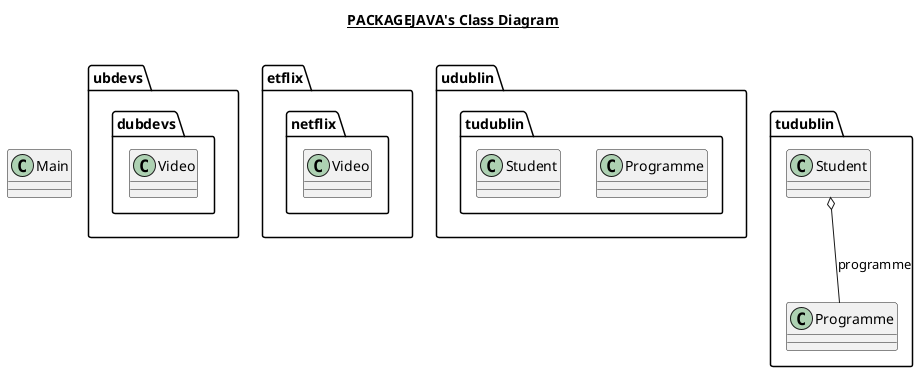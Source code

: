 @startuml

title __PACKAGEJAVA's Class Diagram__\n
    class Main {
    }


    namespace ubdevs {
      class dubdevs.Video {
      }
    }


    namespace etflix {
      class netflix.Video {
      }
    }


    namespace udublin {
      class tudublin.Programme {
      }
    }


    namespace udublin {
      class tudublin.Student {
      }
    }

  

  tudublin.Student o-- tudublin.Programme : programme

@enduml
